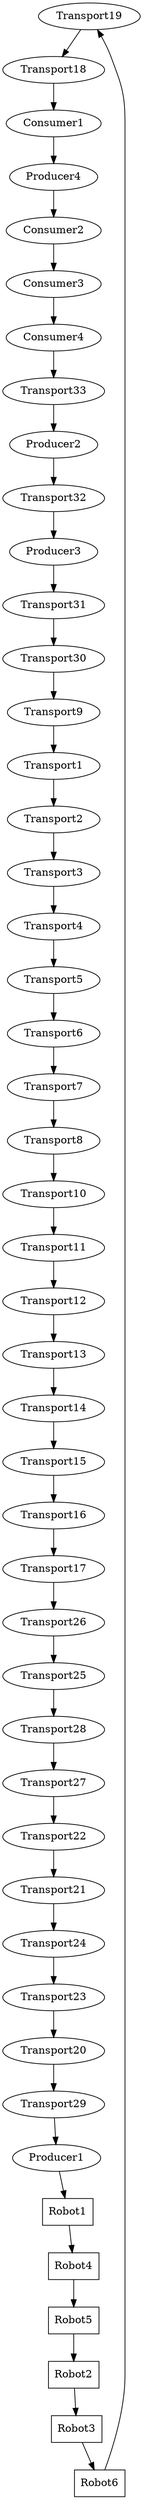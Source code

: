 /* Production Line communication graph dot confiuration template */

digraph G {
	size = "20,100";
	concentrate = "true";
	
/* transporter nodes: */
	Transport19 [shape=ellipse];
	Transport18 [shape=ellipse];
	Consumer1 [shape=ellipse];
	Producer4 [shape=ellipse];
	Consumer2 [shape=ellipse];
	Consumer3 [shape=ellipse];
	Consumer4 [shape=ellipse];
	Transport33 [shape=ellipse];
	Producer2 [shape=ellipse];
	Transport32 [shape=ellipse];
	Producer3 [shape=ellipse];
	Transport31 [shape=ellipse];
	Transport30 [shape=ellipse];
	Transport9 [shape=ellipse];
	Transport1 [shape=ellipse];
	Transport2 [shape=ellipse];
	Transport3 [shape=ellipse];
	Transport4 [shape=ellipse];
	Transport5 [shape=ellipse];
	Transport6 [shape=ellipse];
	Transport7 [shape=ellipse];
	Transport8 [shape=ellipse];
	Transport10 [shape=ellipse];
	Transport11 [shape=ellipse];
	Transport12 [shape=ellipse];
	Transport13 [shape=ellipse];
	Transport14 [shape=ellipse];
	Transport15 [shape=ellipse];
	Transport16 [shape=ellipse];
	Transport17 [shape=ellipse];
	Transport26 [shape=ellipse];
	Transport25 [shape=ellipse];
	Transport28 [shape=ellipse];
	Transport27 [shape=ellipse];
	Transport22 [shape=ellipse];
	Transport21 [shape=ellipse];
	Transport24 [shape=ellipse];
	Transport23 [shape=ellipse];
	Transport20 [shape=ellipse];
	Transport29 [shape=ellipse];
	Producer1 [shape=ellipse];

/* robot nodes: */
	Robot1 [shape=record];
	Robot4 [shape=record];
	Robot5 [shape=record];
	Robot2 [shape=record];
	Robot3 [shape=record];
	Robot6 [shape=record];

/* connections: */

	Robot6 -> Transport19 -> Transport18
	Transport19 -> Transport18 -> Consumer1
	Transport18 -> Consumer1 -> Producer4
	Consumer1 -> Producer4 -> Consumer2
	Producer4 -> Consumer2 -> Consumer3
	Consumer2 -> Consumer3 -> Consumer4
	Consumer3 -> Consumer4 -> Transport33
	Consumer4 -> Transport33 -> Producer2
	Transport33 -> Producer2 -> Transport32
	Producer2 -> Transport32 -> Producer3
	Transport32 -> Producer3 -> Transport31
	Producer3 -> Transport31 -> Transport30
	Transport31 -> Transport30 -> Transport9
	Transport30 -> Transport9 -> Transport1
	Transport9 -> Transport1 -> Transport2
	Transport1 -> Transport2 -> Transport3
	Transport2 -> Transport3 -> Transport4
	Transport3 -> Transport4 -> Transport5
	Transport4 -> Transport5 -> Transport6
	Transport5 -> Transport6 -> Transport7
	Transport6 -> Transport7 -> Transport8
	Transport7 -> Transport8 -> Transport10
	Transport8 -> Transport10 -> Transport11
	Transport10 -> Transport11 -> Transport12
	Transport11 -> Transport12 -> Transport13
	Transport12 -> Transport13 -> Transport14
	Transport13 -> Transport14 -> Transport15
	Transport14 -> Transport15 -> Transport16
	Transport15 -> Transport16 -> Transport17
	Transport16 -> Transport17 -> Transport26
	Transport17 -> Transport26 -> Transport25
	Transport26 -> Transport25 -> Transport28
	Transport25 -> Transport28 -> Transport27
	Transport28 -> Transport27 -> Transport22
	Transport27 -> Transport22 -> Transport21
	Transport22 -> Transport21 -> Transport24
	Transport21 -> Transport24 -> Transport23
	Transport24 -> Transport23 -> Transport20
	Transport23 -> Transport20 -> Transport29
	Transport20 -> Transport29 -> Producer1
	Transport29 -> Producer1 -> Robot1
	Producer1 -> Robot1 -> Robot4;
	Robot1 -> Robot4 -> Robot5;
	Robot4 -> Robot5 -> Robot2;
	Robot5 -> Robot2 -> Robot3;
	Robot2 -> Robot3 -> Robot6;
	Robot3 -> Robot6 -> Transport19;
}